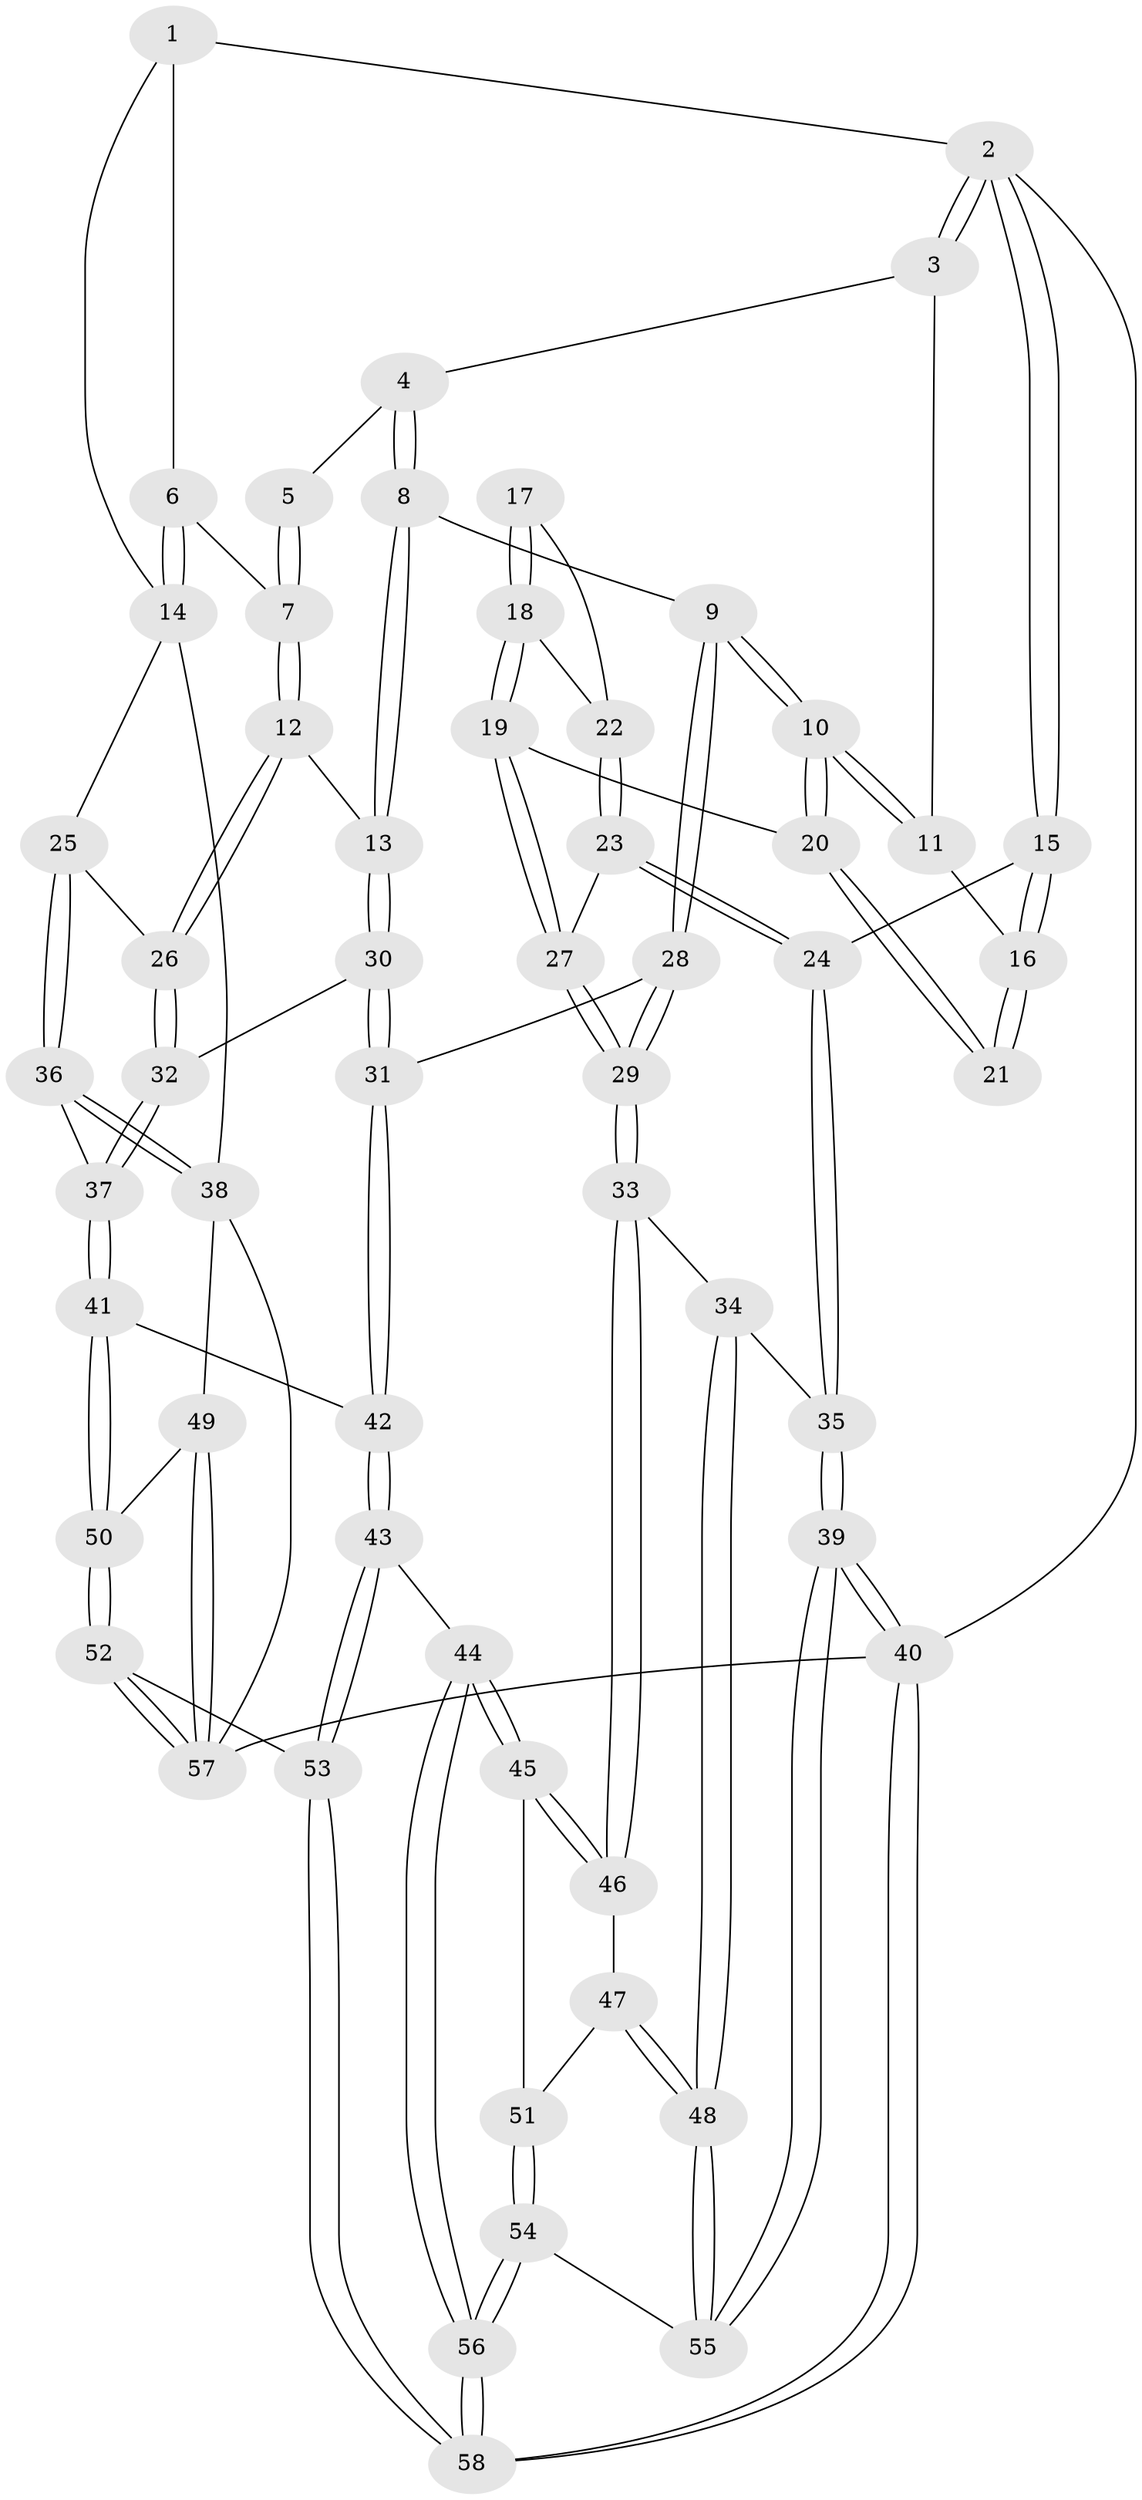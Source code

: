 // Generated by graph-tools (version 1.1) at 2025/51/03/09/25 03:51:08]
// undirected, 58 vertices, 141 edges
graph export_dot {
graph [start="1"]
  node [color=gray90,style=filled];
  1 [pos="+0.8858542557223116+0"];
  2 [pos="+0+0"];
  3 [pos="+0.18442361661409581+0"];
  4 [pos="+0.4542474361475447+0"];
  5 [pos="+0.7332489672183972+0"];
  6 [pos="+0.8794711560643822+0.06403189443462412"];
  7 [pos="+0.7192598113710611+0.12913688924144123"];
  8 [pos="+0.48948436847533006+0.1428014578162096"];
  9 [pos="+0.3556129915898432+0.20696940058805"];
  10 [pos="+0.31184894178009837+0.20246178409520646"];
  11 [pos="+0.16156242022058384+0.029433058775862588"];
  12 [pos="+0.6874887057382177+0.16910479476587265"];
  13 [pos="+0.5488573441864798+0.17884195441933143"];
  14 [pos="+1+0.2723294910592915"];
  15 [pos="+0+0.23082612913248166"];
  16 [pos="+0.05086722271273707+0.13210728840771993"];
  17 [pos="+0.09003595238745633+0.1733669766240788"];
  18 [pos="+0.1751262018560665+0.23412781884554446"];
  19 [pos="+0.23896353689214128+0.250079653017553"];
  20 [pos="+0.30017354078208897+0.20933452433257152"];
  21 [pos="+0.07677812871051425+0.1574725235058395"];
  22 [pos="+0.10971417458841003+0.25484061733198826"];
  23 [pos="+0.03942727869006472+0.3559795226901325"];
  24 [pos="+0+0.32073684507624184"];
  25 [pos="+1+0.32627336679515795"];
  26 [pos="+0.8291518026650855+0.3138268589249245"];
  27 [pos="+0.14749889222990675+0.3939011939666125"];
  28 [pos="+0.3584592527153768+0.5216932625154261"];
  29 [pos="+0.25078276750436357+0.5625515690876085"];
  30 [pos="+0.5732671777789823+0.4705012847303867"];
  31 [pos="+0.4577585751478502+0.5343341131696417"];
  32 [pos="+0.6786257280903834+0.49545398318249734"];
  33 [pos="+0.24190101687275845+0.5761193330660058"];
  34 [pos="+0.12174755631197616+0.5992138956157484"];
  35 [pos="+0+0.6151367231333467"];
  36 [pos="+1+0.5748018993643629"];
  37 [pos="+0.7957816590987395+0.6508922250878361"];
  38 [pos="+1+0.8468138635006838"];
  39 [pos="+0+0.8661032794071508"];
  40 [pos="+0+1"];
  41 [pos="+0.7574689085512938+0.7295123484219788"];
  42 [pos="+0.519057414490984+0.7212604271560178"];
  43 [pos="+0.4497249334648173+0.8586281952305267"];
  44 [pos="+0.38192779444111613+0.8283258701878147"];
  45 [pos="+0.377510180468534+0.8255160435318275"];
  46 [pos="+0.24697384021595326+0.6392033977062448"];
  47 [pos="+0.1806688681041626+0.7721350957973007"];
  48 [pos="+0.05666631703299862+0.8363669275783958"];
  49 [pos="+0.8785928906883279+0.881555421534123"];
  50 [pos="+0.7625095873853311+0.8484254967964042"];
  51 [pos="+0.23119129838450997+0.8620055051160617"];
  52 [pos="+0.5712455317395568+1"];
  53 [pos="+0.5629222839854441+1"];
  54 [pos="+0.1937998091842254+0.9648686632418307"];
  55 [pos="+0.050581300878605545+0.8409457762992931"];
  56 [pos="+0.20251958124184166+0.9933836605532964"];
  57 [pos="+1+1"];
  58 [pos="+0.23689890125027913+1"];
  1 -- 2;
  1 -- 6;
  1 -- 14;
  2 -- 3;
  2 -- 3;
  2 -- 15;
  2 -- 15;
  2 -- 40;
  3 -- 4;
  3 -- 11;
  4 -- 5;
  4 -- 8;
  4 -- 8;
  5 -- 7;
  5 -- 7;
  6 -- 7;
  6 -- 14;
  6 -- 14;
  7 -- 12;
  7 -- 12;
  8 -- 9;
  8 -- 13;
  8 -- 13;
  9 -- 10;
  9 -- 10;
  9 -- 28;
  9 -- 28;
  10 -- 11;
  10 -- 11;
  10 -- 20;
  10 -- 20;
  11 -- 16;
  12 -- 13;
  12 -- 26;
  12 -- 26;
  13 -- 30;
  13 -- 30;
  14 -- 25;
  14 -- 38;
  15 -- 16;
  15 -- 16;
  15 -- 24;
  16 -- 21;
  16 -- 21;
  17 -- 18;
  17 -- 18;
  17 -- 22;
  18 -- 19;
  18 -- 19;
  18 -- 22;
  19 -- 20;
  19 -- 27;
  19 -- 27;
  20 -- 21;
  20 -- 21;
  22 -- 23;
  22 -- 23;
  23 -- 24;
  23 -- 24;
  23 -- 27;
  24 -- 35;
  24 -- 35;
  25 -- 26;
  25 -- 36;
  25 -- 36;
  26 -- 32;
  26 -- 32;
  27 -- 29;
  27 -- 29;
  28 -- 29;
  28 -- 29;
  28 -- 31;
  29 -- 33;
  29 -- 33;
  30 -- 31;
  30 -- 31;
  30 -- 32;
  31 -- 42;
  31 -- 42;
  32 -- 37;
  32 -- 37;
  33 -- 34;
  33 -- 46;
  33 -- 46;
  34 -- 35;
  34 -- 48;
  34 -- 48;
  35 -- 39;
  35 -- 39;
  36 -- 37;
  36 -- 38;
  36 -- 38;
  37 -- 41;
  37 -- 41;
  38 -- 49;
  38 -- 57;
  39 -- 40;
  39 -- 40;
  39 -- 55;
  39 -- 55;
  40 -- 58;
  40 -- 58;
  40 -- 57;
  41 -- 42;
  41 -- 50;
  41 -- 50;
  42 -- 43;
  42 -- 43;
  43 -- 44;
  43 -- 53;
  43 -- 53;
  44 -- 45;
  44 -- 45;
  44 -- 56;
  44 -- 56;
  45 -- 46;
  45 -- 46;
  45 -- 51;
  46 -- 47;
  47 -- 48;
  47 -- 48;
  47 -- 51;
  48 -- 55;
  48 -- 55;
  49 -- 50;
  49 -- 57;
  49 -- 57;
  50 -- 52;
  50 -- 52;
  51 -- 54;
  51 -- 54;
  52 -- 53;
  52 -- 57;
  52 -- 57;
  53 -- 58;
  53 -- 58;
  54 -- 55;
  54 -- 56;
  54 -- 56;
  56 -- 58;
  56 -- 58;
}
